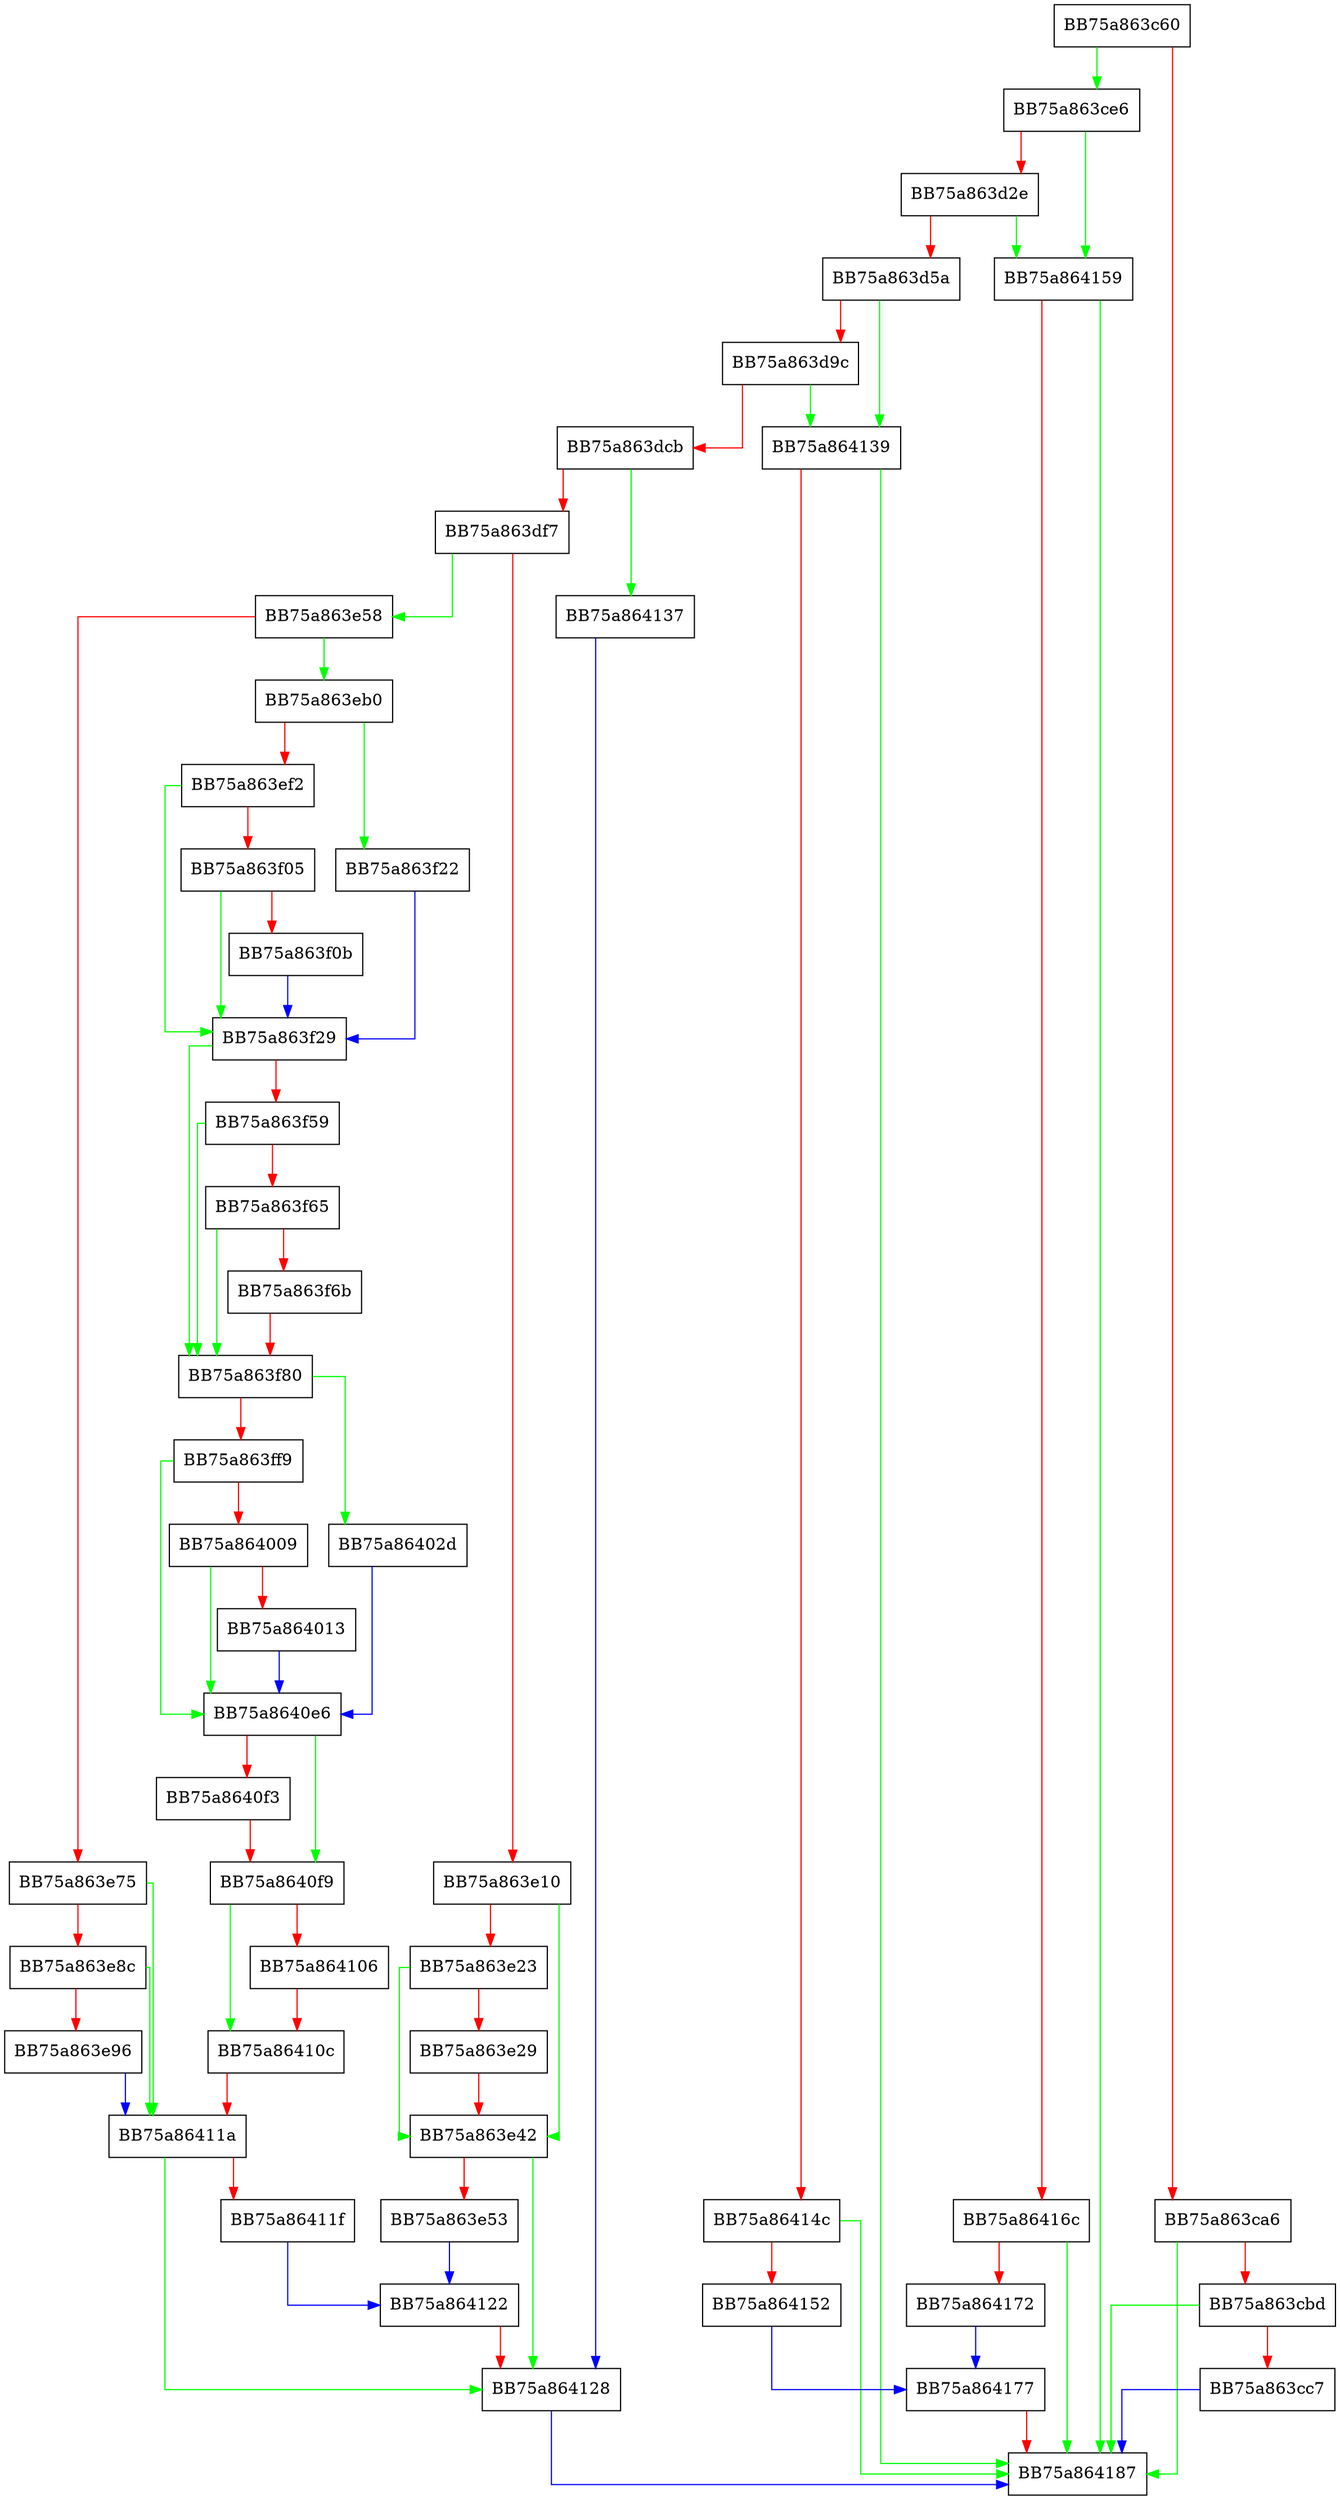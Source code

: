digraph ProcessSuspendResumeThreadEvent {
  node [shape="box"];
  graph [splines=ortho];
  BB75a863c60 -> BB75a863ce6 [color="green"];
  BB75a863c60 -> BB75a863ca6 [color="red"];
  BB75a863ca6 -> BB75a864187 [color="green"];
  BB75a863ca6 -> BB75a863cbd [color="red"];
  BB75a863cbd -> BB75a864187 [color="green"];
  BB75a863cbd -> BB75a863cc7 [color="red"];
  BB75a863cc7 -> BB75a864187 [color="blue"];
  BB75a863ce6 -> BB75a864159 [color="green"];
  BB75a863ce6 -> BB75a863d2e [color="red"];
  BB75a863d2e -> BB75a864159 [color="green"];
  BB75a863d2e -> BB75a863d5a [color="red"];
  BB75a863d5a -> BB75a864139 [color="green"];
  BB75a863d5a -> BB75a863d9c [color="red"];
  BB75a863d9c -> BB75a864139 [color="green"];
  BB75a863d9c -> BB75a863dcb [color="red"];
  BB75a863dcb -> BB75a864137 [color="green"];
  BB75a863dcb -> BB75a863df7 [color="red"];
  BB75a863df7 -> BB75a863e58 [color="green"];
  BB75a863df7 -> BB75a863e10 [color="red"];
  BB75a863e10 -> BB75a863e42 [color="green"];
  BB75a863e10 -> BB75a863e23 [color="red"];
  BB75a863e23 -> BB75a863e42 [color="green"];
  BB75a863e23 -> BB75a863e29 [color="red"];
  BB75a863e29 -> BB75a863e42 [color="red"];
  BB75a863e42 -> BB75a864128 [color="green"];
  BB75a863e42 -> BB75a863e53 [color="red"];
  BB75a863e53 -> BB75a864122 [color="blue"];
  BB75a863e58 -> BB75a863eb0 [color="green"];
  BB75a863e58 -> BB75a863e75 [color="red"];
  BB75a863e75 -> BB75a86411a [color="green"];
  BB75a863e75 -> BB75a863e8c [color="red"];
  BB75a863e8c -> BB75a86411a [color="green"];
  BB75a863e8c -> BB75a863e96 [color="red"];
  BB75a863e96 -> BB75a86411a [color="blue"];
  BB75a863eb0 -> BB75a863f22 [color="green"];
  BB75a863eb0 -> BB75a863ef2 [color="red"];
  BB75a863ef2 -> BB75a863f29 [color="green"];
  BB75a863ef2 -> BB75a863f05 [color="red"];
  BB75a863f05 -> BB75a863f29 [color="green"];
  BB75a863f05 -> BB75a863f0b [color="red"];
  BB75a863f0b -> BB75a863f29 [color="blue"];
  BB75a863f22 -> BB75a863f29 [color="blue"];
  BB75a863f29 -> BB75a863f80 [color="green"];
  BB75a863f29 -> BB75a863f59 [color="red"];
  BB75a863f59 -> BB75a863f80 [color="green"];
  BB75a863f59 -> BB75a863f65 [color="red"];
  BB75a863f65 -> BB75a863f80 [color="green"];
  BB75a863f65 -> BB75a863f6b [color="red"];
  BB75a863f6b -> BB75a863f80 [color="red"];
  BB75a863f80 -> BB75a86402d [color="green"];
  BB75a863f80 -> BB75a863ff9 [color="red"];
  BB75a863ff9 -> BB75a8640e6 [color="green"];
  BB75a863ff9 -> BB75a864009 [color="red"];
  BB75a864009 -> BB75a8640e6 [color="green"];
  BB75a864009 -> BB75a864013 [color="red"];
  BB75a864013 -> BB75a8640e6 [color="blue"];
  BB75a86402d -> BB75a8640e6 [color="blue"];
  BB75a8640e6 -> BB75a8640f9 [color="green"];
  BB75a8640e6 -> BB75a8640f3 [color="red"];
  BB75a8640f3 -> BB75a8640f9 [color="red"];
  BB75a8640f9 -> BB75a86410c [color="green"];
  BB75a8640f9 -> BB75a864106 [color="red"];
  BB75a864106 -> BB75a86410c [color="red"];
  BB75a86410c -> BB75a86411a [color="red"];
  BB75a86411a -> BB75a864128 [color="green"];
  BB75a86411a -> BB75a86411f [color="red"];
  BB75a86411f -> BB75a864122 [color="blue"];
  BB75a864122 -> BB75a864128 [color="red"];
  BB75a864128 -> BB75a864187 [color="blue"];
  BB75a864137 -> BB75a864128 [color="blue"];
  BB75a864139 -> BB75a864187 [color="green"];
  BB75a864139 -> BB75a86414c [color="red"];
  BB75a86414c -> BB75a864187 [color="green"];
  BB75a86414c -> BB75a864152 [color="red"];
  BB75a864152 -> BB75a864177 [color="blue"];
  BB75a864159 -> BB75a864187 [color="green"];
  BB75a864159 -> BB75a86416c [color="red"];
  BB75a86416c -> BB75a864187 [color="green"];
  BB75a86416c -> BB75a864172 [color="red"];
  BB75a864172 -> BB75a864177 [color="blue"];
  BB75a864177 -> BB75a864187 [color="red"];
}
